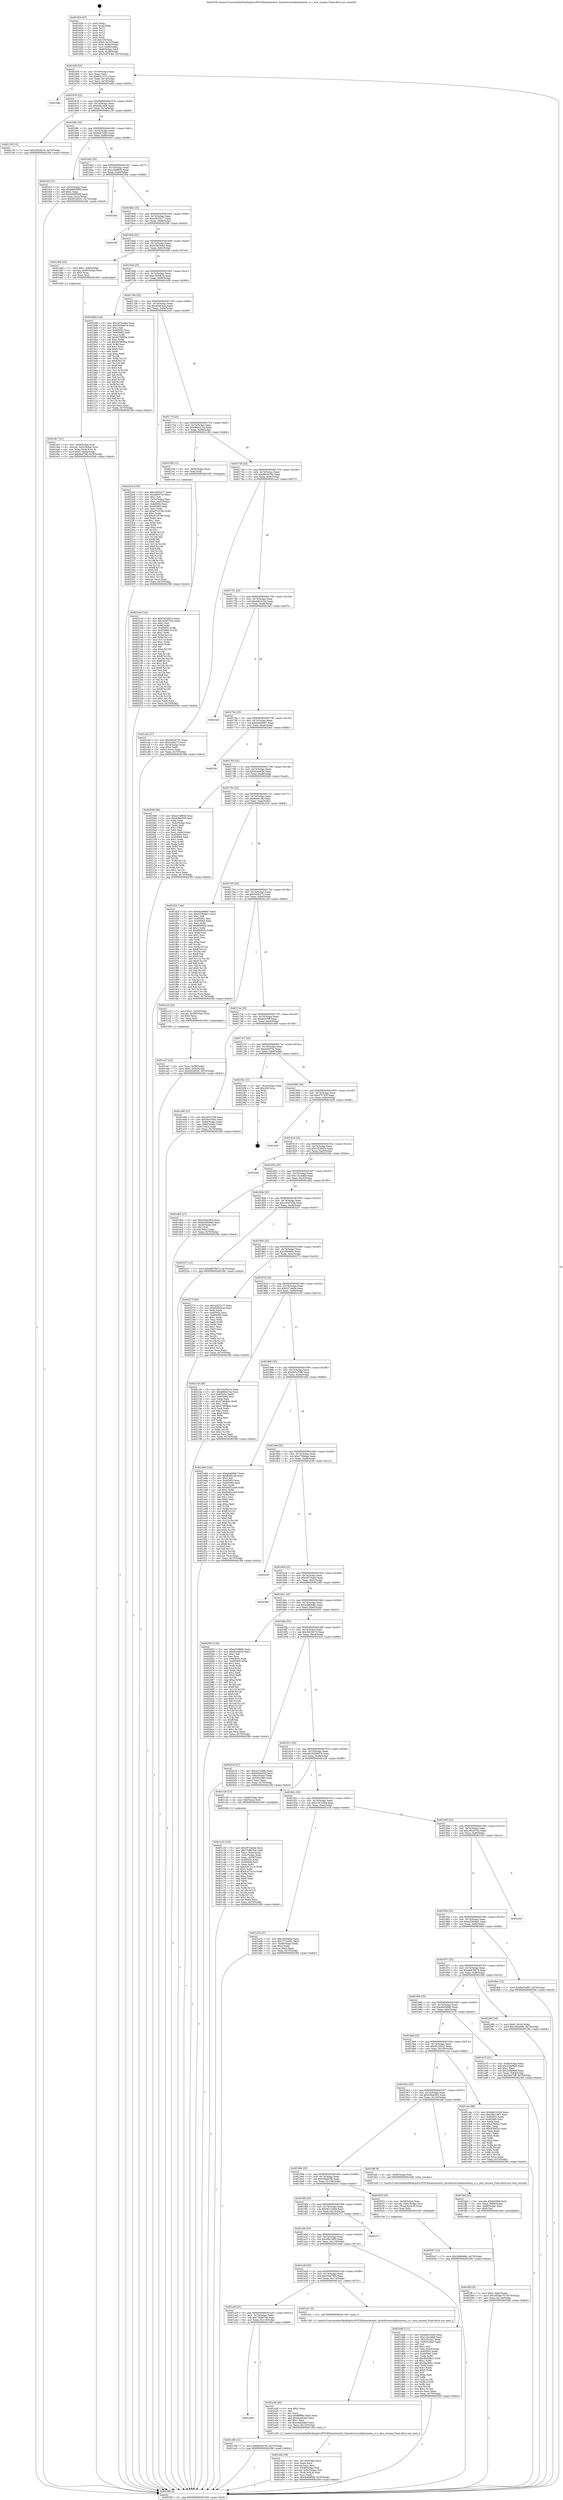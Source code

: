 digraph "0x401630" {
  label = "0x401630 (/mnt/c/Users/mathe/Desktop/tcc/POCII/binaries/extr_linuxdriversisdnhisaxelsa_cs.c_elsa_resume_Final-ollvm.out::main(0))"
  labelloc = "t"
  node[shape=record]

  Entry [label="",width=0.3,height=0.3,shape=circle,fillcolor=black,style=filled]
  "0x40165f" [label="{
     0x40165f [23]\l
     | [instrs]\l
     &nbsp;&nbsp;0x40165f \<+3\>: mov -0x70(%rbp),%eax\l
     &nbsp;&nbsp;0x401662 \<+2\>: mov %eax,%ecx\l
     &nbsp;&nbsp;0x401664 \<+6\>: sub $0x85c14711,%ecx\l
     &nbsp;&nbsp;0x40166a \<+3\>: mov %eax,-0x74(%rbp)\l
     &nbsp;&nbsp;0x40166d \<+3\>: mov %ecx,-0x78(%rbp)\l
     &nbsp;&nbsp;0x401670 \<+6\>: je 0000000000401b8a \<main+0x55a\>\l
  }"]
  "0x401b8a" [label="{
     0x401b8a\l
  }", style=dashed]
  "0x401676" [label="{
     0x401676 [22]\l
     | [instrs]\l
     &nbsp;&nbsp;0x401676 \<+5\>: jmp 000000000040167b \<main+0x4b\>\l
     &nbsp;&nbsp;0x40167b \<+3\>: mov -0x74(%rbp),%eax\l
     &nbsp;&nbsp;0x40167e \<+5\>: sub $0x92fec929,%eax\l
     &nbsp;&nbsp;0x401683 \<+3\>: mov %eax,-0x7c(%rbp)\l
     &nbsp;&nbsp;0x401686 \<+6\>: je 0000000000402139 \<main+0xb09\>\l
  }"]
  Exit [label="",width=0.3,height=0.3,shape=circle,fillcolor=black,style=filled,peripheries=2]
  "0x402139" [label="{
     0x402139 [12]\l
     | [instrs]\l
     &nbsp;&nbsp;0x402139 \<+7\>: movl $0x30026c79,-0x70(%rbp)\l
     &nbsp;&nbsp;0x402140 \<+5\>: jmp 00000000004023fd \<main+0xdcd\>\l
  }"]
  "0x40168c" [label="{
     0x40168c [22]\l
     | [instrs]\l
     &nbsp;&nbsp;0x40168c \<+5\>: jmp 0000000000401691 \<main+0x61\>\l
     &nbsp;&nbsp;0x401691 \<+3\>: mov -0x74(%rbp),%eax\l
     &nbsp;&nbsp;0x401694 \<+5\>: sub $0x9e57a9f1,%eax\l
     &nbsp;&nbsp;0x401699 \<+3\>: mov %eax,-0x80(%rbp)\l
     &nbsp;&nbsp;0x40169c \<+6\>: je 0000000000401fc0 \<main+0x990\>\l
  }"]
  "0x4021a9" [label="{
     0x4021a9 [142]\l
     | [instrs]\l
     &nbsp;&nbsp;0x4021a9 \<+5\>: mov $0x10536a7a,%ecx\l
     &nbsp;&nbsp;0x4021ae \<+5\>: mov $0x163d755b,%edx\l
     &nbsp;&nbsp;0x4021b3 \<+3\>: mov $0x1,%sil\l
     &nbsp;&nbsp;0x4021b6 \<+3\>: xor %r8d,%r8d\l
     &nbsp;&nbsp;0x4021b9 \<+8\>: mov 0x40505c,%r9d\l
     &nbsp;&nbsp;0x4021c1 \<+8\>: mov 0x405060,%r10d\l
     &nbsp;&nbsp;0x4021c9 \<+4\>: sub $0x1,%r8d\l
     &nbsp;&nbsp;0x4021cd \<+3\>: mov %r9d,%r11d\l
     &nbsp;&nbsp;0x4021d0 \<+3\>: add %r8d,%r11d\l
     &nbsp;&nbsp;0x4021d3 \<+4\>: imul %r11d,%r9d\l
     &nbsp;&nbsp;0x4021d7 \<+4\>: and $0x1,%r9d\l
     &nbsp;&nbsp;0x4021db \<+4\>: cmp $0x0,%r9d\l
     &nbsp;&nbsp;0x4021df \<+3\>: sete %bl\l
     &nbsp;&nbsp;0x4021e2 \<+4\>: cmp $0xa,%r10d\l
     &nbsp;&nbsp;0x4021e6 \<+4\>: setl %r14b\l
     &nbsp;&nbsp;0x4021ea \<+3\>: mov %bl,%r15b\l
     &nbsp;&nbsp;0x4021ed \<+4\>: xor $0xff,%r15b\l
     &nbsp;&nbsp;0x4021f1 \<+3\>: mov %r14b,%r12b\l
     &nbsp;&nbsp;0x4021f4 \<+4\>: xor $0xff,%r12b\l
     &nbsp;&nbsp;0x4021f8 \<+4\>: xor $0x1,%sil\l
     &nbsp;&nbsp;0x4021fc \<+3\>: mov %r15b,%r13b\l
     &nbsp;&nbsp;0x4021ff \<+4\>: and $0xff,%r13b\l
     &nbsp;&nbsp;0x402203 \<+3\>: and %sil,%bl\l
     &nbsp;&nbsp;0x402206 \<+3\>: mov %r12b,%al\l
     &nbsp;&nbsp;0x402209 \<+2\>: and $0xff,%al\l
     &nbsp;&nbsp;0x40220b \<+3\>: and %sil,%r14b\l
     &nbsp;&nbsp;0x40220e \<+3\>: or %bl,%r13b\l
     &nbsp;&nbsp;0x402211 \<+3\>: or %r14b,%al\l
     &nbsp;&nbsp;0x402214 \<+3\>: xor %al,%r13b\l
     &nbsp;&nbsp;0x402217 \<+3\>: or %r12b,%r15b\l
     &nbsp;&nbsp;0x40221a \<+4\>: xor $0xff,%r15b\l
     &nbsp;&nbsp;0x40221e \<+4\>: or $0x1,%sil\l
     &nbsp;&nbsp;0x402222 \<+3\>: and %sil,%r15b\l
     &nbsp;&nbsp;0x402225 \<+3\>: or %r15b,%r13b\l
     &nbsp;&nbsp;0x402228 \<+4\>: test $0x1,%r13b\l
     &nbsp;&nbsp;0x40222c \<+3\>: cmovne %edx,%ecx\l
     &nbsp;&nbsp;0x40222f \<+3\>: mov %ecx,-0x70(%rbp)\l
     &nbsp;&nbsp;0x402232 \<+5\>: jmp 00000000004023fd \<main+0xdcd\>\l
  }"]
  "0x401fc0" [label="{
     0x401fc0 [31]\l
     | [instrs]\l
     &nbsp;&nbsp;0x401fc0 \<+3\>: mov -0x5c(%rbp),%eax\l
     &nbsp;&nbsp;0x401fc3 \<+5\>: add $0xe6605906,%eax\l
     &nbsp;&nbsp;0x401fc8 \<+3\>: add $0x1,%eax\l
     &nbsp;&nbsp;0x401fcb \<+5\>: sub $0xe6605906,%eax\l
     &nbsp;&nbsp;0x401fd0 \<+3\>: mov %eax,-0x5c(%rbp)\l
     &nbsp;&nbsp;0x401fd3 \<+7\>: movl $0x501bf322,-0x70(%rbp)\l
     &nbsp;&nbsp;0x401fda \<+5\>: jmp 00000000004023fd \<main+0xdcd\>\l
  }"]
  "0x4016a2" [label="{
     0x4016a2 [25]\l
     | [instrs]\l
     &nbsp;&nbsp;0x4016a2 \<+5\>: jmp 00000000004016a7 \<main+0x77\>\l
     &nbsp;&nbsp;0x4016a7 \<+3\>: mov -0x74(%rbp),%eax\l
     &nbsp;&nbsp;0x4016aa \<+5\>: sub $0xa33df65b,%eax\l
     &nbsp;&nbsp;0x4016af \<+6\>: mov %eax,-0x84(%rbp)\l
     &nbsp;&nbsp;0x4016b5 \<+6\>: je 00000000004023bd \<main+0xd8d\>\l
  }"]
  "0x402047" [label="{
     0x402047 [12]\l
     | [instrs]\l
     &nbsp;&nbsp;0x402047 \<+7\>: movl $0x29db9d8c,-0x70(%rbp)\l
     &nbsp;&nbsp;0x40204e \<+5\>: jmp 00000000004023fd \<main+0xdcd\>\l
  }"]
  "0x4023bd" [label="{
     0x4023bd\l
  }", style=dashed]
  "0x4016bb" [label="{
     0x4016bb [25]\l
     | [instrs]\l
     &nbsp;&nbsp;0x4016bb \<+5\>: jmp 00000000004016c0 \<main+0x90\>\l
     &nbsp;&nbsp;0x4016c0 \<+3\>: mov -0x74(%rbp),%eax\l
     &nbsp;&nbsp;0x4016c3 \<+5\>: sub $0xa3632c77,%eax\l
     &nbsp;&nbsp;0x4016c8 \<+6\>: mov %eax,-0x88(%rbp)\l
     &nbsp;&nbsp;0x4016ce \<+6\>: je 00000000004023f6 \<main+0xdc6\>\l
  }"]
  "0x401fff" [label="{
     0x401fff [25]\l
     | [instrs]\l
     &nbsp;&nbsp;0x401fff \<+7\>: movl $0x0,-0x6c(%rbp)\l
     &nbsp;&nbsp;0x402006 \<+7\>: movl $0x30026c79,-0x70(%rbp)\l
     &nbsp;&nbsp;0x40200d \<+6\>: mov %eax,-0x124(%rbp)\l
     &nbsp;&nbsp;0x402013 \<+5\>: jmp 00000000004023fd \<main+0xdcd\>\l
  }"]
  "0x4023f6" [label="{
     0x4023f6\l
  }", style=dashed]
  "0x4016d4" [label="{
     0x4016d4 [25]\l
     | [instrs]\l
     &nbsp;&nbsp;0x4016d4 \<+5\>: jmp 00000000004016d9 \<main+0xa9\>\l
     &nbsp;&nbsp;0x4016d9 \<+3\>: mov -0x74(%rbp),%eax\l
     &nbsp;&nbsp;0x4016dc \<+5\>: sub $0xb34d3b6d,%eax\l
     &nbsp;&nbsp;0x4016e1 \<+6\>: mov %eax,-0x8c(%rbp)\l
     &nbsp;&nbsp;0x4016e7 \<+6\>: je 0000000000401dd0 \<main+0x7a0\>\l
  }"]
  "0x401fe8" [label="{
     0x401fe8 [23]\l
     | [instrs]\l
     &nbsp;&nbsp;0x401fe8 \<+10\>: movabs $0x4030b6,%rdi\l
     &nbsp;&nbsp;0x401ff2 \<+3\>: mov %eax,-0x68(%rbp)\l
     &nbsp;&nbsp;0x401ff5 \<+3\>: mov -0x68(%rbp),%esi\l
     &nbsp;&nbsp;0x401ff8 \<+2\>: mov $0x0,%al\l
     &nbsp;&nbsp;0x401ffa \<+5\>: call 0000000000401040 \<printf@plt\>\l
     | [calls]\l
     &nbsp;&nbsp;0x401040 \{1\} (unknown)\l
  }"]
  "0x401dd0" [label="{
     0x401dd0 [23]\l
     | [instrs]\l
     &nbsp;&nbsp;0x401dd0 \<+7\>: movl $0x1,-0x60(%rbp)\l
     &nbsp;&nbsp;0x401dd7 \<+4\>: movslq -0x60(%rbp),%rax\l
     &nbsp;&nbsp;0x401ddb \<+4\>: shl $0x3,%rax\l
     &nbsp;&nbsp;0x401ddf \<+3\>: mov %rax,%rdi\l
     &nbsp;&nbsp;0x401de2 \<+5\>: call 0000000000401050 \<malloc@plt\>\l
     | [calls]\l
     &nbsp;&nbsp;0x401050 \{1\} (unknown)\l
  }"]
  "0x4016ed" [label="{
     0x4016ed [25]\l
     | [instrs]\l
     &nbsp;&nbsp;0x4016ed \<+5\>: jmp 00000000004016f2 \<main+0xc2\>\l
     &nbsp;&nbsp;0x4016f2 \<+3\>: mov -0x74(%rbp),%eax\l
     &nbsp;&nbsp;0x4016f5 \<+5\>: sub $0xc3b50b3a,%eax\l
     &nbsp;&nbsp;0x4016fa \<+6\>: mov %eax,-0x90(%rbp)\l
     &nbsp;&nbsp;0x401700 \<+6\>: je 0000000000401b96 \<main+0x566\>\l
  }"]
  "0x401e4e" [label="{
     0x401e4e [39]\l
     | [instrs]\l
     &nbsp;&nbsp;0x401e4e \<+6\>: mov -0x120(%rbp),%ecx\l
     &nbsp;&nbsp;0x401e54 \<+3\>: imul %eax,%ecx\l
     &nbsp;&nbsp;0x401e57 \<+3\>: movslq %ecx,%rsi\l
     &nbsp;&nbsp;0x401e5a \<+4\>: mov -0x58(%rbp),%rdi\l
     &nbsp;&nbsp;0x401e5e \<+4\>: movslq -0x5c(%rbp),%r8\l
     &nbsp;&nbsp;0x401e62 \<+4\>: mov (%rdi,%r8,8),%rdi\l
     &nbsp;&nbsp;0x401e66 \<+3\>: mov %rsi,(%rdi)\l
     &nbsp;&nbsp;0x401e69 \<+7\>: movl $0x4e93f096,-0x70(%rbp)\l
     &nbsp;&nbsp;0x401e70 \<+5\>: jmp 00000000004023fd \<main+0xdcd\>\l
  }"]
  "0x401b96" [label="{
     0x401b96 [144]\l
     | [instrs]\l
     &nbsp;&nbsp;0x401b96 \<+5\>: mov $0x28734a0a,%eax\l
     &nbsp;&nbsp;0x401b9b \<+5\>: mov $0x30299d74,%ecx\l
     &nbsp;&nbsp;0x401ba0 \<+2\>: mov $0x1,%dl\l
     &nbsp;&nbsp;0x401ba2 \<+7\>: mov 0x40505c,%esi\l
     &nbsp;&nbsp;0x401ba9 \<+7\>: mov 0x405060,%edi\l
     &nbsp;&nbsp;0x401bb0 \<+3\>: mov %esi,%r8d\l
     &nbsp;&nbsp;0x401bb3 \<+7\>: add $0xb578895a,%r8d\l
     &nbsp;&nbsp;0x401bba \<+4\>: sub $0x1,%r8d\l
     &nbsp;&nbsp;0x401bbe \<+7\>: sub $0xb578895a,%r8d\l
     &nbsp;&nbsp;0x401bc5 \<+4\>: imul %r8d,%esi\l
     &nbsp;&nbsp;0x401bc9 \<+3\>: and $0x1,%esi\l
     &nbsp;&nbsp;0x401bcc \<+3\>: cmp $0x0,%esi\l
     &nbsp;&nbsp;0x401bcf \<+4\>: sete %r9b\l
     &nbsp;&nbsp;0x401bd3 \<+3\>: cmp $0xa,%edi\l
     &nbsp;&nbsp;0x401bd6 \<+4\>: setl %r10b\l
     &nbsp;&nbsp;0x401bda \<+3\>: mov %r9b,%r11b\l
     &nbsp;&nbsp;0x401bdd \<+4\>: xor $0xff,%r11b\l
     &nbsp;&nbsp;0x401be1 \<+3\>: mov %r10b,%bl\l
     &nbsp;&nbsp;0x401be4 \<+3\>: xor $0xff,%bl\l
     &nbsp;&nbsp;0x401be7 \<+3\>: xor $0x0,%dl\l
     &nbsp;&nbsp;0x401bea \<+3\>: mov %r11b,%r14b\l
     &nbsp;&nbsp;0x401bed \<+4\>: and $0x0,%r14b\l
     &nbsp;&nbsp;0x401bf1 \<+3\>: and %dl,%r9b\l
     &nbsp;&nbsp;0x401bf4 \<+3\>: mov %bl,%r15b\l
     &nbsp;&nbsp;0x401bf7 \<+4\>: and $0x0,%r15b\l
     &nbsp;&nbsp;0x401bfb \<+3\>: and %dl,%r10b\l
     &nbsp;&nbsp;0x401bfe \<+3\>: or %r9b,%r14b\l
     &nbsp;&nbsp;0x401c01 \<+3\>: or %r10b,%r15b\l
     &nbsp;&nbsp;0x401c04 \<+3\>: xor %r15b,%r14b\l
     &nbsp;&nbsp;0x401c07 \<+3\>: or %bl,%r11b\l
     &nbsp;&nbsp;0x401c0a \<+4\>: xor $0xff,%r11b\l
     &nbsp;&nbsp;0x401c0e \<+3\>: or $0x0,%dl\l
     &nbsp;&nbsp;0x401c11 \<+3\>: and %dl,%r11b\l
     &nbsp;&nbsp;0x401c14 \<+3\>: or %r11b,%r14b\l
     &nbsp;&nbsp;0x401c17 \<+4\>: test $0x1,%r14b\l
     &nbsp;&nbsp;0x401c1b \<+3\>: cmovne %ecx,%eax\l
     &nbsp;&nbsp;0x401c1e \<+3\>: mov %eax,-0x70(%rbp)\l
     &nbsp;&nbsp;0x401c21 \<+5\>: jmp 00000000004023fd \<main+0xdcd\>\l
  }"]
  "0x401706" [label="{
     0x401706 [25]\l
     | [instrs]\l
     &nbsp;&nbsp;0x401706 \<+5\>: jmp 000000000040170b \<main+0xdb\>\l
     &nbsp;&nbsp;0x40170b \<+3\>: mov -0x74(%rbp),%eax\l
     &nbsp;&nbsp;0x40170e \<+5\>: sub $0xd0463caa,%eax\l
     &nbsp;&nbsp;0x401713 \<+6\>: mov %eax,-0x94(%rbp)\l
     &nbsp;&nbsp;0x401719 \<+6\>: je 00000000004022c6 \<main+0xc96\>\l
  }"]
  "0x401e26" [label="{
     0x401e26 [40]\l
     | [instrs]\l
     &nbsp;&nbsp;0x401e26 \<+5\>: mov $0x2,%ecx\l
     &nbsp;&nbsp;0x401e2b \<+1\>: cltd\l
     &nbsp;&nbsp;0x401e2c \<+2\>: idiv %ecx\l
     &nbsp;&nbsp;0x401e2e \<+6\>: imul $0xfffffffe,%edx,%ecx\l
     &nbsp;&nbsp;0x401e34 \<+6\>: add $0xe4ab5da5,%ecx\l
     &nbsp;&nbsp;0x401e3a \<+3\>: add $0x1,%ecx\l
     &nbsp;&nbsp;0x401e3d \<+6\>: sub $0xe4ab5da5,%ecx\l
     &nbsp;&nbsp;0x401e43 \<+6\>: mov %ecx,-0x120(%rbp)\l
     &nbsp;&nbsp;0x401e49 \<+5\>: call 0000000000401160 \<next_i\>\l
     | [calls]\l
     &nbsp;&nbsp;0x401160 \{1\} (/mnt/c/Users/mathe/Desktop/tcc/POCII/binaries/extr_linuxdriversisdnhisaxelsa_cs.c_elsa_resume_Final-ollvm.out::next_i)\l
  }"]
  "0x4022c6" [label="{
     0x4022c6 [150]\l
     | [instrs]\l
     &nbsp;&nbsp;0x4022c6 \<+5\>: mov $0xa3632c77,%eax\l
     &nbsp;&nbsp;0x4022cb \<+5\>: mov $0xad5d75e,%ecx\l
     &nbsp;&nbsp;0x4022d0 \<+2\>: mov $0x1,%dl\l
     &nbsp;&nbsp;0x4022d2 \<+3\>: mov -0x3c(%rbp),%esi\l
     &nbsp;&nbsp;0x4022d5 \<+3\>: mov %esi,-0x2c(%rbp)\l
     &nbsp;&nbsp;0x4022d8 \<+7\>: mov 0x40505c,%esi\l
     &nbsp;&nbsp;0x4022df \<+7\>: mov 0x405060,%edi\l
     &nbsp;&nbsp;0x4022e6 \<+3\>: mov %esi,%r8d\l
     &nbsp;&nbsp;0x4022e9 \<+7\>: add $0xef7c079b,%r8d\l
     &nbsp;&nbsp;0x4022f0 \<+4\>: sub $0x1,%r8d\l
     &nbsp;&nbsp;0x4022f4 \<+7\>: sub $0xef7c079b,%r8d\l
     &nbsp;&nbsp;0x4022fb \<+4\>: imul %r8d,%esi\l
     &nbsp;&nbsp;0x4022ff \<+3\>: and $0x1,%esi\l
     &nbsp;&nbsp;0x402302 \<+3\>: cmp $0x0,%esi\l
     &nbsp;&nbsp;0x402305 \<+4\>: sete %r9b\l
     &nbsp;&nbsp;0x402309 \<+3\>: cmp $0xa,%edi\l
     &nbsp;&nbsp;0x40230c \<+4\>: setl %r10b\l
     &nbsp;&nbsp;0x402310 \<+3\>: mov %r9b,%r11b\l
     &nbsp;&nbsp;0x402313 \<+4\>: xor $0xff,%r11b\l
     &nbsp;&nbsp;0x402317 \<+3\>: mov %r10b,%bl\l
     &nbsp;&nbsp;0x40231a \<+3\>: xor $0xff,%bl\l
     &nbsp;&nbsp;0x40231d \<+3\>: xor $0x0,%dl\l
     &nbsp;&nbsp;0x402320 \<+3\>: mov %r11b,%r14b\l
     &nbsp;&nbsp;0x402323 \<+4\>: and $0x0,%r14b\l
     &nbsp;&nbsp;0x402327 \<+3\>: and %dl,%r9b\l
     &nbsp;&nbsp;0x40232a \<+3\>: mov %bl,%r15b\l
     &nbsp;&nbsp;0x40232d \<+4\>: and $0x0,%r15b\l
     &nbsp;&nbsp;0x402331 \<+3\>: and %dl,%r10b\l
     &nbsp;&nbsp;0x402334 \<+3\>: or %r9b,%r14b\l
     &nbsp;&nbsp;0x402337 \<+3\>: or %r10b,%r15b\l
     &nbsp;&nbsp;0x40233a \<+3\>: xor %r15b,%r14b\l
     &nbsp;&nbsp;0x40233d \<+3\>: or %bl,%r11b\l
     &nbsp;&nbsp;0x402340 \<+4\>: xor $0xff,%r11b\l
     &nbsp;&nbsp;0x402344 \<+3\>: or $0x0,%dl\l
     &nbsp;&nbsp;0x402347 \<+3\>: and %dl,%r11b\l
     &nbsp;&nbsp;0x40234a \<+3\>: or %r11b,%r14b\l
     &nbsp;&nbsp;0x40234d \<+4\>: test $0x1,%r14b\l
     &nbsp;&nbsp;0x402351 \<+3\>: cmovne %ecx,%eax\l
     &nbsp;&nbsp;0x402354 \<+3\>: mov %eax,-0x70(%rbp)\l
     &nbsp;&nbsp;0x402357 \<+5\>: jmp 00000000004023fd \<main+0xdcd\>\l
  }"]
  "0x40171f" [label="{
     0x40171f [25]\l
     | [instrs]\l
     &nbsp;&nbsp;0x40171f \<+5\>: jmp 0000000000401724 \<main+0xf4\>\l
     &nbsp;&nbsp;0x401724 \<+3\>: mov -0x74(%rbp),%eax\l
     &nbsp;&nbsp;0x401727 \<+5\>: sub $0xd684215a,%eax\l
     &nbsp;&nbsp;0x40172c \<+6\>: mov %eax,-0x98(%rbp)\l
     &nbsp;&nbsp;0x401732 \<+6\>: je 000000000040219d \<main+0xb6d\>\l
  }"]
  "0x401de7" [label="{
     0x401de7 [31]\l
     | [instrs]\l
     &nbsp;&nbsp;0x401de7 \<+4\>: mov -0x58(%rbp),%rdi\l
     &nbsp;&nbsp;0x401deb \<+4\>: movslq -0x5c(%rbp),%rcx\l
     &nbsp;&nbsp;0x401def \<+4\>: mov %rax,(%rdi,%rcx,8)\l
     &nbsp;&nbsp;0x401df3 \<+7\>: movl $0x0,-0x64(%rbp)\l
     &nbsp;&nbsp;0x401dfa \<+7\>: movl $0x9e475ff,-0x70(%rbp)\l
     &nbsp;&nbsp;0x401e01 \<+5\>: jmp 00000000004023fd \<main+0xdcd\>\l
  }"]
  "0x40219d" [label="{
     0x40219d [12]\l
     | [instrs]\l
     &nbsp;&nbsp;0x40219d \<+4\>: mov -0x58(%rbp),%rax\l
     &nbsp;&nbsp;0x4021a1 \<+3\>: mov %rax,%rdi\l
     &nbsp;&nbsp;0x4021a4 \<+5\>: call 0000000000401030 \<free@plt\>\l
     | [calls]\l
     &nbsp;&nbsp;0x401030 \{1\} (unknown)\l
  }"]
  "0x401738" [label="{
     0x401738 [25]\l
     | [instrs]\l
     &nbsp;&nbsp;0x401738 \<+5\>: jmp 000000000040173d \<main+0x10d\>\l
     &nbsp;&nbsp;0x40173d \<+3\>: mov -0x74(%rbp),%eax\l
     &nbsp;&nbsp;0x401740 \<+5\>: sub $0xd9c9476e,%eax\l
     &nbsp;&nbsp;0x401745 \<+6\>: mov %eax,-0x9c(%rbp)\l
     &nbsp;&nbsp;0x40174b \<+6\>: je 0000000000401ca5 \<main+0x675\>\l
  }"]
  "0x401cd7" [label="{
     0x401cd7 [23]\l
     | [instrs]\l
     &nbsp;&nbsp;0x401cd7 \<+4\>: mov %rax,-0x58(%rbp)\l
     &nbsp;&nbsp;0x401cdb \<+7\>: movl $0x0,-0x5c(%rbp)\l
     &nbsp;&nbsp;0x401ce2 \<+7\>: movl $0x501bf322,-0x70(%rbp)\l
     &nbsp;&nbsp;0x401ce9 \<+5\>: jmp 00000000004023fd \<main+0xdcd\>\l
  }"]
  "0x401ca5" [label="{
     0x401ca5 [27]\l
     | [instrs]\l
     &nbsp;&nbsp;0x401ca5 \<+5\>: mov $0x39526732,%eax\l
     &nbsp;&nbsp;0x401caa \<+5\>: mov $0x343b273,%ecx\l
     &nbsp;&nbsp;0x401caf \<+3\>: mov -0x34(%rbp),%edx\l
     &nbsp;&nbsp;0x401cb2 \<+3\>: cmp $0x0,%edx\l
     &nbsp;&nbsp;0x401cb5 \<+3\>: cmove %ecx,%eax\l
     &nbsp;&nbsp;0x401cb8 \<+3\>: mov %eax,-0x70(%rbp)\l
     &nbsp;&nbsp;0x401cbb \<+5\>: jmp 00000000004023fd \<main+0xdcd\>\l
  }"]
  "0x401751" [label="{
     0x401751 [25]\l
     | [instrs]\l
     &nbsp;&nbsp;0x401751 \<+5\>: jmp 0000000000401756 \<main+0x126\>\l
     &nbsp;&nbsp;0x401756 \<+3\>: mov -0x74(%rbp),%eax\l
     &nbsp;&nbsp;0x401759 \<+5\>: sub $0xda91d1b4,%eax\l
     &nbsp;&nbsp;0x40175e \<+6\>: mov %eax,-0xa0(%rbp)\l
     &nbsp;&nbsp;0x401764 \<+6\>: je 00000000004023a5 \<main+0xd75\>\l
  }"]
  "0x401a58" [label="{
     0x401a58\l
  }", style=dashed]
  "0x4023a5" [label="{
     0x4023a5\l
  }", style=dashed]
  "0x40176a" [label="{
     0x40176a [25]\l
     | [instrs]\l
     &nbsp;&nbsp;0x40176a \<+5\>: jmp 000000000040176f \<main+0x13f\>\l
     &nbsp;&nbsp;0x40176f \<+3\>: mov -0x74(%rbp),%eax\l
     &nbsp;&nbsp;0x401772 \<+5\>: sub $0xebab6667,%eax\l
     &nbsp;&nbsp;0x401777 \<+6\>: mov %eax,-0xa4(%rbp)\l
     &nbsp;&nbsp;0x40177d \<+6\>: je 00000000004023b1 \<main+0xd81\>\l
  }"]
  "0x401c99" [label="{
     0x401c99 [12]\l
     | [instrs]\l
     &nbsp;&nbsp;0x401c99 \<+7\>: movl $0xd9c9476e,-0x70(%rbp)\l
     &nbsp;&nbsp;0x401ca0 \<+5\>: jmp 00000000004023fd \<main+0xdcd\>\l
  }"]
  "0x4023b1" [label="{
     0x4023b1\l
  }", style=dashed]
  "0x401783" [label="{
     0x401783 [25]\l
     | [instrs]\l
     &nbsp;&nbsp;0x401783 \<+5\>: jmp 0000000000401788 \<main+0x158\>\l
     &nbsp;&nbsp;0x401788 \<+3\>: mov -0x74(%rbp),%eax\l
     &nbsp;&nbsp;0x40178b \<+5\>: sub $0xf2cee62e,%eax\l
     &nbsp;&nbsp;0x401790 \<+6\>: mov %eax,-0xa8(%rbp)\l
     &nbsp;&nbsp;0x401796 \<+6\>: je 00000000004020d9 \<main+0xaa9\>\l
  }"]
  "0x401a3f" [label="{
     0x401a3f [25]\l
     | [instrs]\l
     &nbsp;&nbsp;0x401a3f \<+5\>: jmp 0000000000401a44 \<main+0x414\>\l
     &nbsp;&nbsp;0x401a44 \<+3\>: mov -0x74(%rbp),%eax\l
     &nbsp;&nbsp;0x401a47 \<+5\>: sub $0x73080704,%eax\l
     &nbsp;&nbsp;0x401a4c \<+6\>: mov %eax,-0x118(%rbp)\l
     &nbsp;&nbsp;0x401a52 \<+6\>: je 0000000000401c99 \<main+0x669\>\l
  }"]
  "0x4020d9" [label="{
     0x4020d9 [96]\l
     | [instrs]\l
     &nbsp;&nbsp;0x4020d9 \<+5\>: mov $0xa33df65b,%eax\l
     &nbsp;&nbsp;0x4020de \<+5\>: mov $0x92fec929,%ecx\l
     &nbsp;&nbsp;0x4020e3 \<+2\>: xor %edx,%edx\l
     &nbsp;&nbsp;0x4020e5 \<+3\>: mov -0x6c(%rbp),%esi\l
     &nbsp;&nbsp;0x4020e8 \<+2\>: mov %edx,%edi\l
     &nbsp;&nbsp;0x4020ea \<+3\>: sub $0x1,%edi\l
     &nbsp;&nbsp;0x4020ed \<+2\>: sub %edi,%esi\l
     &nbsp;&nbsp;0x4020ef \<+3\>: mov %esi,-0x6c(%rbp)\l
     &nbsp;&nbsp;0x4020f2 \<+7\>: mov 0x40505c,%esi\l
     &nbsp;&nbsp;0x4020f9 \<+7\>: mov 0x405060,%edi\l
     &nbsp;&nbsp;0x402100 \<+3\>: sub $0x1,%edx\l
     &nbsp;&nbsp;0x402103 \<+3\>: mov %esi,%r8d\l
     &nbsp;&nbsp;0x402106 \<+3\>: add %edx,%r8d\l
     &nbsp;&nbsp;0x402109 \<+4\>: imul %r8d,%esi\l
     &nbsp;&nbsp;0x40210d \<+3\>: and $0x1,%esi\l
     &nbsp;&nbsp;0x402110 \<+3\>: cmp $0x0,%esi\l
     &nbsp;&nbsp;0x402113 \<+4\>: sete %r9b\l
     &nbsp;&nbsp;0x402117 \<+3\>: cmp $0xa,%edi\l
     &nbsp;&nbsp;0x40211a \<+4\>: setl %r10b\l
     &nbsp;&nbsp;0x40211e \<+3\>: mov %r9b,%r11b\l
     &nbsp;&nbsp;0x402121 \<+3\>: and %r10b,%r11b\l
     &nbsp;&nbsp;0x402124 \<+3\>: xor %r10b,%r9b\l
     &nbsp;&nbsp;0x402127 \<+3\>: or %r9b,%r11b\l
     &nbsp;&nbsp;0x40212a \<+4\>: test $0x1,%r11b\l
     &nbsp;&nbsp;0x40212e \<+3\>: cmovne %ecx,%eax\l
     &nbsp;&nbsp;0x402131 \<+3\>: mov %eax,-0x70(%rbp)\l
     &nbsp;&nbsp;0x402134 \<+5\>: jmp 00000000004023fd \<main+0xdcd\>\l
  }"]
  "0x40179c" [label="{
     0x40179c [25]\l
     | [instrs]\l
     &nbsp;&nbsp;0x40179c \<+5\>: jmp 00000000004017a1 \<main+0x171\>\l
     &nbsp;&nbsp;0x4017a1 \<+3\>: mov -0x74(%rbp),%eax\l
     &nbsp;&nbsp;0x4017a4 \<+5\>: sub $0xfb491cfd,%eax\l
     &nbsp;&nbsp;0x4017a9 \<+6\>: mov %eax,-0xac(%rbp)\l
     &nbsp;&nbsp;0x4017af \<+6\>: je 0000000000401f24 \<main+0x8f4\>\l
  }"]
  "0x401e21" [label="{
     0x401e21 [5]\l
     | [instrs]\l
     &nbsp;&nbsp;0x401e21 \<+5\>: call 0000000000401160 \<next_i\>\l
     | [calls]\l
     &nbsp;&nbsp;0x401160 \{1\} (/mnt/c/Users/mathe/Desktop/tcc/POCII/binaries/extr_linuxdriversisdnhisaxelsa_cs.c_elsa_resume_Final-ollvm.out::next_i)\l
  }"]
  "0x401f24" [label="{
     0x401f24 [144]\l
     | [instrs]\l
     &nbsp;&nbsp;0x401f24 \<+5\>: mov $0xebab6667,%eax\l
     &nbsp;&nbsp;0x401f29 \<+5\>: mov $0x43394b61,%ecx\l
     &nbsp;&nbsp;0x401f2e \<+2\>: mov $0x1,%dl\l
     &nbsp;&nbsp;0x401f30 \<+7\>: mov 0x40505c,%esi\l
     &nbsp;&nbsp;0x401f37 \<+7\>: mov 0x405060,%edi\l
     &nbsp;&nbsp;0x401f3e \<+3\>: mov %esi,%r8d\l
     &nbsp;&nbsp;0x401f41 \<+7\>: add $0x8f4603e,%r8d\l
     &nbsp;&nbsp;0x401f48 \<+4\>: sub $0x1,%r8d\l
     &nbsp;&nbsp;0x401f4c \<+7\>: sub $0x8f4603e,%r8d\l
     &nbsp;&nbsp;0x401f53 \<+4\>: imul %r8d,%esi\l
     &nbsp;&nbsp;0x401f57 \<+3\>: and $0x1,%esi\l
     &nbsp;&nbsp;0x401f5a \<+3\>: cmp $0x0,%esi\l
     &nbsp;&nbsp;0x401f5d \<+4\>: sete %r9b\l
     &nbsp;&nbsp;0x401f61 \<+3\>: cmp $0xa,%edi\l
     &nbsp;&nbsp;0x401f64 \<+4\>: setl %r10b\l
     &nbsp;&nbsp;0x401f68 \<+3\>: mov %r9b,%r11b\l
     &nbsp;&nbsp;0x401f6b \<+4\>: xor $0xff,%r11b\l
     &nbsp;&nbsp;0x401f6f \<+3\>: mov %r10b,%bl\l
     &nbsp;&nbsp;0x401f72 \<+3\>: xor $0xff,%bl\l
     &nbsp;&nbsp;0x401f75 \<+3\>: xor $0x0,%dl\l
     &nbsp;&nbsp;0x401f78 \<+3\>: mov %r11b,%r14b\l
     &nbsp;&nbsp;0x401f7b \<+4\>: and $0x0,%r14b\l
     &nbsp;&nbsp;0x401f7f \<+3\>: and %dl,%r9b\l
     &nbsp;&nbsp;0x401f82 \<+3\>: mov %bl,%r15b\l
     &nbsp;&nbsp;0x401f85 \<+4\>: and $0x0,%r15b\l
     &nbsp;&nbsp;0x401f89 \<+3\>: and %dl,%r10b\l
     &nbsp;&nbsp;0x401f8c \<+3\>: or %r9b,%r14b\l
     &nbsp;&nbsp;0x401f8f \<+3\>: or %r10b,%r15b\l
     &nbsp;&nbsp;0x401f92 \<+3\>: xor %r15b,%r14b\l
     &nbsp;&nbsp;0x401f95 \<+3\>: or %bl,%r11b\l
     &nbsp;&nbsp;0x401f98 \<+4\>: xor $0xff,%r11b\l
     &nbsp;&nbsp;0x401f9c \<+3\>: or $0x0,%dl\l
     &nbsp;&nbsp;0x401f9f \<+3\>: and %dl,%r11b\l
     &nbsp;&nbsp;0x401fa2 \<+3\>: or %r11b,%r14b\l
     &nbsp;&nbsp;0x401fa5 \<+4\>: test $0x1,%r14b\l
     &nbsp;&nbsp;0x401fa9 \<+3\>: cmovne %ecx,%eax\l
     &nbsp;&nbsp;0x401fac \<+3\>: mov %eax,-0x70(%rbp)\l
     &nbsp;&nbsp;0x401faf \<+5\>: jmp 00000000004023fd \<main+0xdcd\>\l
  }"]
  "0x4017b5" [label="{
     0x4017b5 [25]\l
     | [instrs]\l
     &nbsp;&nbsp;0x4017b5 \<+5\>: jmp 00000000004017ba \<main+0x18a\>\l
     &nbsp;&nbsp;0x4017ba \<+3\>: mov -0x74(%rbp),%eax\l
     &nbsp;&nbsp;0x4017bd \<+5\>: sub $0x343b273,%eax\l
     &nbsp;&nbsp;0x4017c2 \<+6\>: mov %eax,-0xb0(%rbp)\l
     &nbsp;&nbsp;0x4017c8 \<+6\>: je 0000000000401cc0 \<main+0x690\>\l
  }"]
  "0x401a26" [label="{
     0x401a26 [25]\l
     | [instrs]\l
     &nbsp;&nbsp;0x401a26 \<+5\>: jmp 0000000000401a2b \<main+0x3fb\>\l
     &nbsp;&nbsp;0x401a2b \<+3\>: mov -0x74(%rbp),%eax\l
     &nbsp;&nbsp;0x401a2e \<+5\>: sub $0x59cd7f02,%eax\l
     &nbsp;&nbsp;0x401a33 \<+6\>: mov %eax,-0x114(%rbp)\l
     &nbsp;&nbsp;0x401a39 \<+6\>: je 0000000000401e21 \<main+0x7f1\>\l
  }"]
  "0x401cc0" [label="{
     0x401cc0 [23]\l
     | [instrs]\l
     &nbsp;&nbsp;0x401cc0 \<+7\>: movl $0x1,-0x50(%rbp)\l
     &nbsp;&nbsp;0x401cc7 \<+4\>: movslq -0x50(%rbp),%rax\l
     &nbsp;&nbsp;0x401ccb \<+4\>: shl $0x3,%rax\l
     &nbsp;&nbsp;0x401ccf \<+3\>: mov %rax,%rdi\l
     &nbsp;&nbsp;0x401cd2 \<+5\>: call 0000000000401050 \<malloc@plt\>\l
     | [calls]\l
     &nbsp;&nbsp;0x401050 \{1\} (unknown)\l
  }"]
  "0x4017ce" [label="{
     0x4017ce [25]\l
     | [instrs]\l
     &nbsp;&nbsp;0x4017ce \<+5\>: jmp 00000000004017d3 \<main+0x1a3\>\l
     &nbsp;&nbsp;0x4017d3 \<+3\>: mov -0x74(%rbp),%eax\l
     &nbsp;&nbsp;0x4017d6 \<+5\>: sub $0x9e475ff,%eax\l
     &nbsp;&nbsp;0x4017db \<+6\>: mov %eax,-0xb4(%rbp)\l
     &nbsp;&nbsp;0x4017e1 \<+6\>: je 0000000000401e06 \<main+0x7d6\>\l
  }"]
  "0x401d46" [label="{
     0x401d46 [111]\l
     | [instrs]\l
     &nbsp;&nbsp;0x401d46 \<+5\>: mov $0xda91d1b4,%eax\l
     &nbsp;&nbsp;0x401d4b \<+5\>: mov $0x11bc4db8,%ecx\l
     &nbsp;&nbsp;0x401d50 \<+3\>: mov -0x5c(%rbp),%edx\l
     &nbsp;&nbsp;0x401d53 \<+3\>: cmp -0x50(%rbp),%edx\l
     &nbsp;&nbsp;0x401d56 \<+4\>: setl %sil\l
     &nbsp;&nbsp;0x401d5a \<+4\>: and $0x1,%sil\l
     &nbsp;&nbsp;0x401d5e \<+4\>: mov %sil,-0x2d(%rbp)\l
     &nbsp;&nbsp;0x401d62 \<+7\>: mov 0x40505c,%edx\l
     &nbsp;&nbsp;0x401d69 \<+7\>: mov 0x405060,%edi\l
     &nbsp;&nbsp;0x401d70 \<+3\>: mov %edx,%r8d\l
     &nbsp;&nbsp;0x401d73 \<+7\>: sub $0x5bc5f6c1,%r8d\l
     &nbsp;&nbsp;0x401d7a \<+4\>: sub $0x1,%r8d\l
     &nbsp;&nbsp;0x401d7e \<+7\>: add $0x5bc5f6c1,%r8d\l
     &nbsp;&nbsp;0x401d85 \<+4\>: imul %r8d,%edx\l
     &nbsp;&nbsp;0x401d89 \<+3\>: and $0x1,%edx\l
     &nbsp;&nbsp;0x401d8c \<+3\>: cmp $0x0,%edx\l
     &nbsp;&nbsp;0x401d8f \<+4\>: sete %sil\l
     &nbsp;&nbsp;0x401d93 \<+3\>: cmp $0xa,%edi\l
     &nbsp;&nbsp;0x401d96 \<+4\>: setl %r9b\l
     &nbsp;&nbsp;0x401d9a \<+3\>: mov %sil,%r10b\l
     &nbsp;&nbsp;0x401d9d \<+3\>: and %r9b,%r10b\l
     &nbsp;&nbsp;0x401da0 \<+3\>: xor %r9b,%sil\l
     &nbsp;&nbsp;0x401da3 \<+3\>: or %sil,%r10b\l
     &nbsp;&nbsp;0x401da6 \<+4\>: test $0x1,%r10b\l
     &nbsp;&nbsp;0x401daa \<+3\>: cmovne %ecx,%eax\l
     &nbsp;&nbsp;0x401dad \<+3\>: mov %eax,-0x70(%rbp)\l
     &nbsp;&nbsp;0x401db0 \<+5\>: jmp 00000000004023fd \<main+0xdcd\>\l
  }"]
  "0x401e06" [label="{
     0x401e06 [27]\l
     | [instrs]\l
     &nbsp;&nbsp;0x401e06 \<+5\>: mov $0x2651f70b,%eax\l
     &nbsp;&nbsp;0x401e0b \<+5\>: mov $0x59cd7f02,%ecx\l
     &nbsp;&nbsp;0x401e10 \<+3\>: mov -0x64(%rbp),%edx\l
     &nbsp;&nbsp;0x401e13 \<+3\>: cmp -0x60(%rbp),%edx\l
     &nbsp;&nbsp;0x401e16 \<+3\>: cmovl %ecx,%eax\l
     &nbsp;&nbsp;0x401e19 \<+3\>: mov %eax,-0x70(%rbp)\l
     &nbsp;&nbsp;0x401e1c \<+5\>: jmp 00000000004023fd \<main+0xdcd\>\l
  }"]
  "0x4017e7" [label="{
     0x4017e7 [25]\l
     | [instrs]\l
     &nbsp;&nbsp;0x4017e7 \<+5\>: jmp 00000000004017ec \<main+0x1bc\>\l
     &nbsp;&nbsp;0x4017ec \<+3\>: mov -0x74(%rbp),%eax\l
     &nbsp;&nbsp;0x4017ef \<+5\>: sub $0xad5d75e,%eax\l
     &nbsp;&nbsp;0x4017f4 \<+6\>: mov %eax,-0xb8(%rbp)\l
     &nbsp;&nbsp;0x4017fa \<+6\>: je 000000000040235c \<main+0xd2c\>\l
  }"]
  "0x401a0d" [label="{
     0x401a0d [25]\l
     | [instrs]\l
     &nbsp;&nbsp;0x401a0d \<+5\>: jmp 0000000000401a12 \<main+0x3e2\>\l
     &nbsp;&nbsp;0x401a12 \<+3\>: mov -0x74(%rbp),%eax\l
     &nbsp;&nbsp;0x401a15 \<+5\>: sub $0x58b1cf63,%eax\l
     &nbsp;&nbsp;0x401a1a \<+6\>: mov %eax,-0x110(%rbp)\l
     &nbsp;&nbsp;0x401a20 \<+6\>: je 0000000000401d46 \<main+0x716\>\l
  }"]
  "0x40235c" [label="{
     0x40235c [21]\l
     | [instrs]\l
     &nbsp;&nbsp;0x40235c \<+3\>: mov -0x2c(%rbp),%eax\l
     &nbsp;&nbsp;0x40235f \<+7\>: add $0x108,%rsp\l
     &nbsp;&nbsp;0x402366 \<+1\>: pop %rbx\l
     &nbsp;&nbsp;0x402367 \<+2\>: pop %r12\l
     &nbsp;&nbsp;0x402369 \<+2\>: pop %r13\l
     &nbsp;&nbsp;0x40236b \<+2\>: pop %r14\l
     &nbsp;&nbsp;0x40236d \<+2\>: pop %r15\l
     &nbsp;&nbsp;0x40236f \<+1\>: pop %rbp\l
     &nbsp;&nbsp;0x402370 \<+1\>: ret\l
  }"]
  "0x401800" [label="{
     0x401800 [25]\l
     | [instrs]\l
     &nbsp;&nbsp;0x401800 \<+5\>: jmp 0000000000401805 \<main+0x1d5\>\l
     &nbsp;&nbsp;0x401805 \<+3\>: mov -0x74(%rbp),%eax\l
     &nbsp;&nbsp;0x401808 \<+5\>: sub $0xd75725f,%eax\l
     &nbsp;&nbsp;0x40180d \<+6\>: mov %eax,-0xbc(%rbp)\l
     &nbsp;&nbsp;0x401813 \<+6\>: je 0000000000401b26 \<main+0x4f6\>\l
  }"]
  "0x402371" [label="{
     0x402371\l
  }", style=dashed]
  "0x401b26" [label="{
     0x401b26\l
  }", style=dashed]
  "0x401819" [label="{
     0x401819 [25]\l
     | [instrs]\l
     &nbsp;&nbsp;0x401819 \<+5\>: jmp 000000000040181e \<main+0x1ee\>\l
     &nbsp;&nbsp;0x40181e \<+3\>: mov -0x74(%rbp),%eax\l
     &nbsp;&nbsp;0x401821 \<+5\>: sub $0x10536a7a,%eax\l
     &nbsp;&nbsp;0x401826 \<+6\>: mov %eax,-0xc0(%rbp)\l
     &nbsp;&nbsp;0x40182c \<+6\>: je 00000000004023de \<main+0xdae\>\l
  }"]
  "0x4019f4" [label="{
     0x4019f4 [25]\l
     | [instrs]\l
     &nbsp;&nbsp;0x4019f4 \<+5\>: jmp 00000000004019f9 \<main+0x3c9\>\l
     &nbsp;&nbsp;0x4019f9 \<+3\>: mov -0x74(%rbp),%eax\l
     &nbsp;&nbsp;0x4019fc \<+5\>: sub $0x5611e4d4,%eax\l
     &nbsp;&nbsp;0x401a01 \<+6\>: mov %eax,-0x10c(%rbp)\l
     &nbsp;&nbsp;0x401a07 \<+6\>: je 0000000000402371 \<main+0xd41\>\l
  }"]
  "0x4023de" [label="{
     0x4023de\l
  }", style=dashed]
  "0x401832" [label="{
     0x401832 [25]\l
     | [instrs]\l
     &nbsp;&nbsp;0x401832 \<+5\>: jmp 0000000000401837 \<main+0x207\>\l
     &nbsp;&nbsp;0x401837 \<+3\>: mov -0x74(%rbp),%eax\l
     &nbsp;&nbsp;0x40183a \<+5\>: sub $0x11bc4db8,%eax\l
     &nbsp;&nbsp;0x40183f \<+6\>: mov %eax,-0xc4(%rbp)\l
     &nbsp;&nbsp;0x401845 \<+6\>: je 0000000000401db5 \<main+0x785\>\l
  }"]
  "0x402033" [label="{
     0x402033 [20]\l
     | [instrs]\l
     &nbsp;&nbsp;0x402033 \<+4\>: mov -0x58(%rbp),%rax\l
     &nbsp;&nbsp;0x402037 \<+4\>: movslq -0x6c(%rbp),%rcx\l
     &nbsp;&nbsp;0x40203b \<+4\>: mov (%rax,%rcx,8),%rax\l
     &nbsp;&nbsp;0x40203f \<+3\>: mov %rax,%rdi\l
     &nbsp;&nbsp;0x402042 \<+5\>: call 0000000000401030 \<free@plt\>\l
     | [calls]\l
     &nbsp;&nbsp;0x401030 \{1\} (unknown)\l
  }"]
  "0x401db5" [label="{
     0x401db5 [27]\l
     | [instrs]\l
     &nbsp;&nbsp;0x401db5 \<+5\>: mov $0x526ac955,%eax\l
     &nbsp;&nbsp;0x401dba \<+5\>: mov $0xb34d3b6d,%ecx\l
     &nbsp;&nbsp;0x401dbf \<+3\>: mov -0x2d(%rbp),%dl\l
     &nbsp;&nbsp;0x401dc2 \<+3\>: test $0x1,%dl\l
     &nbsp;&nbsp;0x401dc5 \<+3\>: cmovne %ecx,%eax\l
     &nbsp;&nbsp;0x401dc8 \<+3\>: mov %eax,-0x70(%rbp)\l
     &nbsp;&nbsp;0x401dcb \<+5\>: jmp 00000000004023fd \<main+0xdcd\>\l
  }"]
  "0x40184b" [label="{
     0x40184b [25]\l
     | [instrs]\l
     &nbsp;&nbsp;0x40184b \<+5\>: jmp 0000000000401850 \<main+0x220\>\l
     &nbsp;&nbsp;0x401850 \<+3\>: mov -0x74(%rbp),%eax\l
     &nbsp;&nbsp;0x401853 \<+5\>: sub $0x163d755b,%eax\l
     &nbsp;&nbsp;0x401858 \<+6\>: mov %eax,-0xc8(%rbp)\l
     &nbsp;&nbsp;0x40185e \<+6\>: je 0000000000402237 \<main+0xc07\>\l
  }"]
  "0x4019db" [label="{
     0x4019db [25]\l
     | [instrs]\l
     &nbsp;&nbsp;0x4019db \<+5\>: jmp 00000000004019e0 \<main+0x3b0\>\l
     &nbsp;&nbsp;0x4019e0 \<+3\>: mov -0x74(%rbp),%eax\l
     &nbsp;&nbsp;0x4019e3 \<+5\>: sub $0x53bfa55b,%eax\l
     &nbsp;&nbsp;0x4019e8 \<+6\>: mov %eax,-0x108(%rbp)\l
     &nbsp;&nbsp;0x4019ee \<+6\>: je 0000000000402033 \<main+0xa03\>\l
  }"]
  "0x402237" [label="{
     0x402237 [12]\l
     | [instrs]\l
     &nbsp;&nbsp;0x402237 \<+7\>: movl $0x4b878674,-0x70(%rbp)\l
     &nbsp;&nbsp;0x40223e \<+5\>: jmp 00000000004023fd \<main+0xdcd\>\l
  }"]
  "0x401864" [label="{
     0x401864 [25]\l
     | [instrs]\l
     &nbsp;&nbsp;0x401864 \<+5\>: jmp 0000000000401869 \<main+0x239\>\l
     &nbsp;&nbsp;0x401869 \<+3\>: mov -0x74(%rbp),%eax\l
     &nbsp;&nbsp;0x40186c \<+5\>: sub $0x189c6f4c,%eax\l
     &nbsp;&nbsp;0x401871 \<+6\>: mov %eax,-0xcc(%rbp)\l
     &nbsp;&nbsp;0x401877 \<+6\>: je 0000000000402273 \<main+0xc43\>\l
  }"]
  "0x401fdf" [label="{
     0x401fdf [9]\l
     | [instrs]\l
     &nbsp;&nbsp;0x401fdf \<+4\>: mov -0x58(%rbp),%rdi\l
     &nbsp;&nbsp;0x401fe3 \<+5\>: call 0000000000401440 \<elsa_resume\>\l
     | [calls]\l
     &nbsp;&nbsp;0x401440 \{1\} (/mnt/c/Users/mathe/Desktop/tcc/POCII/binaries/extr_linuxdriversisdnhisaxelsa_cs.c_elsa_resume_Final-ollvm.out::elsa_resume)\l
  }"]
  "0x402273" [label="{
     0x402273 [83]\l
     | [instrs]\l
     &nbsp;&nbsp;0x402273 \<+5\>: mov $0xa3632c77,%eax\l
     &nbsp;&nbsp;0x402278 \<+5\>: mov $0xd0463caa,%ecx\l
     &nbsp;&nbsp;0x40227d \<+2\>: xor %edx,%edx\l
     &nbsp;&nbsp;0x40227f \<+7\>: mov 0x40505c,%esi\l
     &nbsp;&nbsp;0x402286 \<+7\>: mov 0x405060,%edi\l
     &nbsp;&nbsp;0x40228d \<+3\>: sub $0x1,%edx\l
     &nbsp;&nbsp;0x402290 \<+3\>: mov %esi,%r8d\l
     &nbsp;&nbsp;0x402293 \<+3\>: add %edx,%r8d\l
     &nbsp;&nbsp;0x402296 \<+4\>: imul %r8d,%esi\l
     &nbsp;&nbsp;0x40229a \<+3\>: and $0x1,%esi\l
     &nbsp;&nbsp;0x40229d \<+3\>: cmp $0x0,%esi\l
     &nbsp;&nbsp;0x4022a0 \<+4\>: sete %r9b\l
     &nbsp;&nbsp;0x4022a4 \<+3\>: cmp $0xa,%edi\l
     &nbsp;&nbsp;0x4022a7 \<+4\>: setl %r10b\l
     &nbsp;&nbsp;0x4022ab \<+3\>: mov %r9b,%r11b\l
     &nbsp;&nbsp;0x4022ae \<+3\>: and %r10b,%r11b\l
     &nbsp;&nbsp;0x4022b1 \<+3\>: xor %r10b,%r9b\l
     &nbsp;&nbsp;0x4022b4 \<+3\>: or %r9b,%r11b\l
     &nbsp;&nbsp;0x4022b7 \<+4\>: test $0x1,%r11b\l
     &nbsp;&nbsp;0x4022bb \<+3\>: cmovne %ecx,%eax\l
     &nbsp;&nbsp;0x4022be \<+3\>: mov %eax,-0x70(%rbp)\l
     &nbsp;&nbsp;0x4022c1 \<+5\>: jmp 00000000004023fd \<main+0xdcd\>\l
  }"]
  "0x40187d" [label="{
     0x40187d [25]\l
     | [instrs]\l
     &nbsp;&nbsp;0x40187d \<+5\>: jmp 0000000000401882 \<main+0x252\>\l
     &nbsp;&nbsp;0x401882 \<+3\>: mov -0x74(%rbp),%eax\l
     &nbsp;&nbsp;0x401885 \<+5\>: sub $0x227ce6fa,%eax\l
     &nbsp;&nbsp;0x40188a \<+6\>: mov %eax,-0xd0(%rbp)\l
     &nbsp;&nbsp;0x401890 \<+6\>: je 0000000000402145 \<main+0xb15\>\l
  }"]
  "0x4019c2" [label="{
     0x4019c2 [25]\l
     | [instrs]\l
     &nbsp;&nbsp;0x4019c2 \<+5\>: jmp 00000000004019c7 \<main+0x397\>\l
     &nbsp;&nbsp;0x4019c7 \<+3\>: mov -0x74(%rbp),%eax\l
     &nbsp;&nbsp;0x4019ca \<+5\>: sub $0x526ac955,%eax\l
     &nbsp;&nbsp;0x4019cf \<+6\>: mov %eax,-0x104(%rbp)\l
     &nbsp;&nbsp;0x4019d5 \<+6\>: je 0000000000401fdf \<main+0x9af\>\l
  }"]
  "0x402145" [label="{
     0x402145 [88]\l
     | [instrs]\l
     &nbsp;&nbsp;0x402145 \<+5\>: mov $0x10536a7a,%eax\l
     &nbsp;&nbsp;0x40214a \<+5\>: mov $0xd684215a,%ecx\l
     &nbsp;&nbsp;0x40214f \<+7\>: mov 0x40505c,%edx\l
     &nbsp;&nbsp;0x402156 \<+7\>: mov 0x405060,%esi\l
     &nbsp;&nbsp;0x40215d \<+2\>: mov %edx,%edi\l
     &nbsp;&nbsp;0x40215f \<+6\>: add $0x5746dbbc,%edi\l
     &nbsp;&nbsp;0x402165 \<+3\>: sub $0x1,%edi\l
     &nbsp;&nbsp;0x402168 \<+6\>: sub $0x5746dbbc,%edi\l
     &nbsp;&nbsp;0x40216e \<+3\>: imul %edi,%edx\l
     &nbsp;&nbsp;0x402171 \<+3\>: and $0x1,%edx\l
     &nbsp;&nbsp;0x402174 \<+3\>: cmp $0x0,%edx\l
     &nbsp;&nbsp;0x402177 \<+4\>: sete %r8b\l
     &nbsp;&nbsp;0x40217b \<+3\>: cmp $0xa,%esi\l
     &nbsp;&nbsp;0x40217e \<+4\>: setl %r9b\l
     &nbsp;&nbsp;0x402182 \<+3\>: mov %r8b,%r10b\l
     &nbsp;&nbsp;0x402185 \<+3\>: and %r9b,%r10b\l
     &nbsp;&nbsp;0x402188 \<+3\>: xor %r9b,%r8b\l
     &nbsp;&nbsp;0x40218b \<+3\>: or %r8b,%r10b\l
     &nbsp;&nbsp;0x40218e \<+4\>: test $0x1,%r10b\l
     &nbsp;&nbsp;0x402192 \<+3\>: cmovne %ecx,%eax\l
     &nbsp;&nbsp;0x402195 \<+3\>: mov %eax,-0x70(%rbp)\l
     &nbsp;&nbsp;0x402198 \<+5\>: jmp 00000000004023fd \<main+0xdcd\>\l
  }"]
  "0x401896" [label="{
     0x401896 [25]\l
     | [instrs]\l
     &nbsp;&nbsp;0x401896 \<+5\>: jmp 000000000040189b \<main+0x26b\>\l
     &nbsp;&nbsp;0x40189b \<+3\>: mov -0x74(%rbp),%eax\l
     &nbsp;&nbsp;0x40189e \<+5\>: sub $0x2651f70b,%eax\l
     &nbsp;&nbsp;0x4018a3 \<+6\>: mov %eax,-0xd4(%rbp)\l
     &nbsp;&nbsp;0x4018a9 \<+6\>: je 0000000000401e94 \<main+0x864\>\l
  }"]
  "0x401cee" [label="{
     0x401cee [88]\l
     | [instrs]\l
     &nbsp;&nbsp;0x401cee \<+5\>: mov $0xda91d1b4,%eax\l
     &nbsp;&nbsp;0x401cf3 \<+5\>: mov $0x58b1cf63,%ecx\l
     &nbsp;&nbsp;0x401cf8 \<+7\>: mov 0x40505c,%edx\l
     &nbsp;&nbsp;0x401cff \<+7\>: mov 0x405060,%esi\l
     &nbsp;&nbsp;0x401d06 \<+2\>: mov %edx,%edi\l
     &nbsp;&nbsp;0x401d08 \<+6\>: add $0x47fbf32c,%edi\l
     &nbsp;&nbsp;0x401d0e \<+3\>: sub $0x1,%edi\l
     &nbsp;&nbsp;0x401d11 \<+6\>: sub $0x47fbf32c,%edi\l
     &nbsp;&nbsp;0x401d17 \<+3\>: imul %edi,%edx\l
     &nbsp;&nbsp;0x401d1a \<+3\>: and $0x1,%edx\l
     &nbsp;&nbsp;0x401d1d \<+3\>: cmp $0x0,%edx\l
     &nbsp;&nbsp;0x401d20 \<+4\>: sete %r8b\l
     &nbsp;&nbsp;0x401d24 \<+3\>: cmp $0xa,%esi\l
     &nbsp;&nbsp;0x401d27 \<+4\>: setl %r9b\l
     &nbsp;&nbsp;0x401d2b \<+3\>: mov %r8b,%r10b\l
     &nbsp;&nbsp;0x401d2e \<+3\>: and %r9b,%r10b\l
     &nbsp;&nbsp;0x401d31 \<+3\>: xor %r9b,%r8b\l
     &nbsp;&nbsp;0x401d34 \<+3\>: or %r8b,%r10b\l
     &nbsp;&nbsp;0x401d37 \<+4\>: test $0x1,%r10b\l
     &nbsp;&nbsp;0x401d3b \<+3\>: cmovne %ecx,%eax\l
     &nbsp;&nbsp;0x401d3e \<+3\>: mov %eax,-0x70(%rbp)\l
     &nbsp;&nbsp;0x401d41 \<+5\>: jmp 00000000004023fd \<main+0xdcd\>\l
  }"]
  "0x401e94" [label="{
     0x401e94 [144]\l
     | [instrs]\l
     &nbsp;&nbsp;0x401e94 \<+5\>: mov $0xebab6667,%eax\l
     &nbsp;&nbsp;0x401e99 \<+5\>: mov $0xfb491cfd,%ecx\l
     &nbsp;&nbsp;0x401e9e \<+2\>: mov $0x1,%dl\l
     &nbsp;&nbsp;0x401ea0 \<+7\>: mov 0x40505c,%esi\l
     &nbsp;&nbsp;0x401ea7 \<+7\>: mov 0x405060,%edi\l
     &nbsp;&nbsp;0x401eae \<+3\>: mov %esi,%r8d\l
     &nbsp;&nbsp;0x401eb1 \<+7\>: add $0x94d2a169,%r8d\l
     &nbsp;&nbsp;0x401eb8 \<+4\>: sub $0x1,%r8d\l
     &nbsp;&nbsp;0x401ebc \<+7\>: sub $0x94d2a169,%r8d\l
     &nbsp;&nbsp;0x401ec3 \<+4\>: imul %r8d,%esi\l
     &nbsp;&nbsp;0x401ec7 \<+3\>: and $0x1,%esi\l
     &nbsp;&nbsp;0x401eca \<+3\>: cmp $0x0,%esi\l
     &nbsp;&nbsp;0x401ecd \<+4\>: sete %r9b\l
     &nbsp;&nbsp;0x401ed1 \<+3\>: cmp $0xa,%edi\l
     &nbsp;&nbsp;0x401ed4 \<+4\>: setl %r10b\l
     &nbsp;&nbsp;0x401ed8 \<+3\>: mov %r9b,%r11b\l
     &nbsp;&nbsp;0x401edb \<+4\>: xor $0xff,%r11b\l
     &nbsp;&nbsp;0x401edf \<+3\>: mov %r10b,%bl\l
     &nbsp;&nbsp;0x401ee2 \<+3\>: xor $0xff,%bl\l
     &nbsp;&nbsp;0x401ee5 \<+3\>: xor $0x0,%dl\l
     &nbsp;&nbsp;0x401ee8 \<+3\>: mov %r11b,%r14b\l
     &nbsp;&nbsp;0x401eeb \<+4\>: and $0x0,%r14b\l
     &nbsp;&nbsp;0x401eef \<+3\>: and %dl,%r9b\l
     &nbsp;&nbsp;0x401ef2 \<+3\>: mov %bl,%r15b\l
     &nbsp;&nbsp;0x401ef5 \<+4\>: and $0x0,%r15b\l
     &nbsp;&nbsp;0x401ef9 \<+3\>: and %dl,%r10b\l
     &nbsp;&nbsp;0x401efc \<+3\>: or %r9b,%r14b\l
     &nbsp;&nbsp;0x401eff \<+3\>: or %r10b,%r15b\l
     &nbsp;&nbsp;0x401f02 \<+3\>: xor %r15b,%r14b\l
     &nbsp;&nbsp;0x401f05 \<+3\>: or %bl,%r11b\l
     &nbsp;&nbsp;0x401f08 \<+4\>: xor $0xff,%r11b\l
     &nbsp;&nbsp;0x401f0c \<+3\>: or $0x0,%dl\l
     &nbsp;&nbsp;0x401f0f \<+3\>: and %dl,%r11b\l
     &nbsp;&nbsp;0x401f12 \<+3\>: or %r11b,%r14b\l
     &nbsp;&nbsp;0x401f15 \<+4\>: test $0x1,%r14b\l
     &nbsp;&nbsp;0x401f19 \<+3\>: cmovne %ecx,%eax\l
     &nbsp;&nbsp;0x401f1c \<+3\>: mov %eax,-0x70(%rbp)\l
     &nbsp;&nbsp;0x401f1f \<+5\>: jmp 00000000004023fd \<main+0xdcd\>\l
  }"]
  "0x4018af" [label="{
     0x4018af [25]\l
     | [instrs]\l
     &nbsp;&nbsp;0x4018af \<+5\>: jmp 00000000004018b4 \<main+0x284\>\l
     &nbsp;&nbsp;0x4018b4 \<+3\>: mov -0x74(%rbp),%eax\l
     &nbsp;&nbsp;0x4018b7 \<+5\>: sub $0x275fabae,%eax\l
     &nbsp;&nbsp;0x4018bc \<+6\>: mov %eax,-0xd8(%rbp)\l
     &nbsp;&nbsp;0x4018c2 \<+6\>: je 000000000040224f \<main+0xc1f\>\l
  }"]
  "0x4019a9" [label="{
     0x4019a9 [25]\l
     | [instrs]\l
     &nbsp;&nbsp;0x4019a9 \<+5\>: jmp 00000000004019ae \<main+0x37e\>\l
     &nbsp;&nbsp;0x4019ae \<+3\>: mov -0x74(%rbp),%eax\l
     &nbsp;&nbsp;0x4019b1 \<+5\>: sub $0x501bf322,%eax\l
     &nbsp;&nbsp;0x4019b6 \<+6\>: mov %eax,-0x100(%rbp)\l
     &nbsp;&nbsp;0x4019bc \<+6\>: je 0000000000401cee \<main+0x6be\>\l
  }"]
  "0x40224f" [label="{
     0x40224f\l
  }", style=dashed]
  "0x4018c8" [label="{
     0x4018c8 [25]\l
     | [instrs]\l
     &nbsp;&nbsp;0x4018c8 \<+5\>: jmp 00000000004018cd \<main+0x29d\>\l
     &nbsp;&nbsp;0x4018cd \<+3\>: mov -0x74(%rbp),%eax\l
     &nbsp;&nbsp;0x4018d0 \<+5\>: sub $0x28734a0a,%eax\l
     &nbsp;&nbsp;0x4018d5 \<+6\>: mov %eax,-0xdc(%rbp)\l
     &nbsp;&nbsp;0x4018db \<+6\>: je 0000000000402389 \<main+0xd59\>\l
  }"]
  "0x401e75" [label="{
     0x401e75 [31]\l
     | [instrs]\l
     &nbsp;&nbsp;0x401e75 \<+3\>: mov -0x64(%rbp),%eax\l
     &nbsp;&nbsp;0x401e78 \<+5\>: add $0x2c0bf4b6,%eax\l
     &nbsp;&nbsp;0x401e7d \<+3\>: add $0x1,%eax\l
     &nbsp;&nbsp;0x401e80 \<+5\>: sub $0x2c0bf4b6,%eax\l
     &nbsp;&nbsp;0x401e85 \<+3\>: mov %eax,-0x64(%rbp)\l
     &nbsp;&nbsp;0x401e88 \<+7\>: movl $0x9e475ff,-0x70(%rbp)\l
     &nbsp;&nbsp;0x401e8f \<+5\>: jmp 00000000004023fd \<main+0xdcd\>\l
  }"]
  "0x402389" [label="{
     0x402389\l
  }", style=dashed]
  "0x4018e1" [label="{
     0x4018e1 [25]\l
     | [instrs]\l
     &nbsp;&nbsp;0x4018e1 \<+5\>: jmp 00000000004018e6 \<main+0x2b6\>\l
     &nbsp;&nbsp;0x4018e6 \<+3\>: mov -0x74(%rbp),%eax\l
     &nbsp;&nbsp;0x4018e9 \<+5\>: sub $0x29db9d8c,%eax\l
     &nbsp;&nbsp;0x4018ee \<+6\>: mov %eax,-0xe0(%rbp)\l
     &nbsp;&nbsp;0x4018f4 \<+6\>: je 0000000000402053 \<main+0xa23\>\l
  }"]
  "0x401990" [label="{
     0x401990 [25]\l
     | [instrs]\l
     &nbsp;&nbsp;0x401990 \<+5\>: jmp 0000000000401995 \<main+0x365\>\l
     &nbsp;&nbsp;0x401995 \<+3\>: mov -0x74(%rbp),%eax\l
     &nbsp;&nbsp;0x401998 \<+5\>: sub $0x4e93f096,%eax\l
     &nbsp;&nbsp;0x40199d \<+6\>: mov %eax,-0xfc(%rbp)\l
     &nbsp;&nbsp;0x4019a3 \<+6\>: je 0000000000401e75 \<main+0x845\>\l
  }"]
  "0x402053" [label="{
     0x402053 [134]\l
     | [instrs]\l
     &nbsp;&nbsp;0x402053 \<+5\>: mov $0xa33df65b,%eax\l
     &nbsp;&nbsp;0x402058 \<+5\>: mov $0xf2cee62e,%ecx\l
     &nbsp;&nbsp;0x40205d \<+2\>: mov $0x1,%dl\l
     &nbsp;&nbsp;0x40205f \<+2\>: xor %esi,%esi\l
     &nbsp;&nbsp;0x402061 \<+7\>: mov 0x40505c,%edi\l
     &nbsp;&nbsp;0x402068 \<+8\>: mov 0x405060,%r8d\l
     &nbsp;&nbsp;0x402070 \<+3\>: sub $0x1,%esi\l
     &nbsp;&nbsp;0x402073 \<+3\>: mov %edi,%r9d\l
     &nbsp;&nbsp;0x402076 \<+3\>: add %esi,%r9d\l
     &nbsp;&nbsp;0x402079 \<+4\>: imul %r9d,%edi\l
     &nbsp;&nbsp;0x40207d \<+3\>: and $0x1,%edi\l
     &nbsp;&nbsp;0x402080 \<+3\>: cmp $0x0,%edi\l
     &nbsp;&nbsp;0x402083 \<+4\>: sete %r10b\l
     &nbsp;&nbsp;0x402087 \<+4\>: cmp $0xa,%r8d\l
     &nbsp;&nbsp;0x40208b \<+4\>: setl %r11b\l
     &nbsp;&nbsp;0x40208f \<+3\>: mov %r10b,%bl\l
     &nbsp;&nbsp;0x402092 \<+3\>: xor $0xff,%bl\l
     &nbsp;&nbsp;0x402095 \<+3\>: mov %r11b,%r14b\l
     &nbsp;&nbsp;0x402098 \<+4\>: xor $0xff,%r14b\l
     &nbsp;&nbsp;0x40209c \<+3\>: xor $0x0,%dl\l
     &nbsp;&nbsp;0x40209f \<+3\>: mov %bl,%r15b\l
     &nbsp;&nbsp;0x4020a2 \<+4\>: and $0x0,%r15b\l
     &nbsp;&nbsp;0x4020a6 \<+3\>: and %dl,%r10b\l
     &nbsp;&nbsp;0x4020a9 \<+3\>: mov %r14b,%r12b\l
     &nbsp;&nbsp;0x4020ac \<+4\>: and $0x0,%r12b\l
     &nbsp;&nbsp;0x4020b0 \<+3\>: and %dl,%r11b\l
     &nbsp;&nbsp;0x4020b3 \<+3\>: or %r10b,%r15b\l
     &nbsp;&nbsp;0x4020b6 \<+3\>: or %r11b,%r12b\l
     &nbsp;&nbsp;0x4020b9 \<+3\>: xor %r12b,%r15b\l
     &nbsp;&nbsp;0x4020bc \<+3\>: or %r14b,%bl\l
     &nbsp;&nbsp;0x4020bf \<+3\>: xor $0xff,%bl\l
     &nbsp;&nbsp;0x4020c2 \<+3\>: or $0x0,%dl\l
     &nbsp;&nbsp;0x4020c5 \<+2\>: and %dl,%bl\l
     &nbsp;&nbsp;0x4020c7 \<+3\>: or %bl,%r15b\l
     &nbsp;&nbsp;0x4020ca \<+4\>: test $0x1,%r15b\l
     &nbsp;&nbsp;0x4020ce \<+3\>: cmovne %ecx,%eax\l
     &nbsp;&nbsp;0x4020d1 \<+3\>: mov %eax,-0x70(%rbp)\l
     &nbsp;&nbsp;0x4020d4 \<+5\>: jmp 00000000004023fd \<main+0xdcd\>\l
  }"]
  "0x4018fa" [label="{
     0x4018fa [25]\l
     | [instrs]\l
     &nbsp;&nbsp;0x4018fa \<+5\>: jmp 00000000004018ff \<main+0x2cf\>\l
     &nbsp;&nbsp;0x4018ff \<+3\>: mov -0x74(%rbp),%eax\l
     &nbsp;&nbsp;0x401902 \<+5\>: sub $0x30026c79,%eax\l
     &nbsp;&nbsp;0x401907 \<+6\>: mov %eax,-0xe4(%rbp)\l
     &nbsp;&nbsp;0x40190d \<+6\>: je 0000000000402018 \<main+0x9e8\>\l
  }"]
  "0x402260" [label="{
     0x402260 [19]\l
     | [instrs]\l
     &nbsp;&nbsp;0x402260 \<+7\>: movl $0x0,-0x3c(%rbp)\l
     &nbsp;&nbsp;0x402267 \<+7\>: movl $0x189c6f4c,-0x70(%rbp)\l
     &nbsp;&nbsp;0x40226e \<+5\>: jmp 00000000004023fd \<main+0xdcd\>\l
  }"]
  "0x402018" [label="{
     0x402018 [27]\l
     | [instrs]\l
     &nbsp;&nbsp;0x402018 \<+5\>: mov $0x227ce6fa,%eax\l
     &nbsp;&nbsp;0x40201d \<+5\>: mov $0x53bfa55b,%ecx\l
     &nbsp;&nbsp;0x402022 \<+3\>: mov -0x6c(%rbp),%edx\l
     &nbsp;&nbsp;0x402025 \<+3\>: cmp -0x50(%rbp),%edx\l
     &nbsp;&nbsp;0x402028 \<+3\>: cmovl %ecx,%eax\l
     &nbsp;&nbsp;0x40202b \<+3\>: mov %eax,-0x70(%rbp)\l
     &nbsp;&nbsp;0x40202e \<+5\>: jmp 00000000004023fd \<main+0xdcd\>\l
  }"]
  "0x401913" [label="{
     0x401913 [25]\l
     | [instrs]\l
     &nbsp;&nbsp;0x401913 \<+5\>: jmp 0000000000401918 \<main+0x2e8\>\l
     &nbsp;&nbsp;0x401918 \<+3\>: mov -0x74(%rbp),%eax\l
     &nbsp;&nbsp;0x40191b \<+5\>: sub $0x30299d74,%eax\l
     &nbsp;&nbsp;0x401920 \<+6\>: mov %eax,-0xe8(%rbp)\l
     &nbsp;&nbsp;0x401926 \<+6\>: je 0000000000401c26 \<main+0x5f6\>\l
  }"]
  "0x401977" [label="{
     0x401977 [25]\l
     | [instrs]\l
     &nbsp;&nbsp;0x401977 \<+5\>: jmp 000000000040197c \<main+0x34c\>\l
     &nbsp;&nbsp;0x40197c \<+3\>: mov -0x74(%rbp),%eax\l
     &nbsp;&nbsp;0x40197f \<+5\>: sub $0x4b878674,%eax\l
     &nbsp;&nbsp;0x401984 \<+6\>: mov %eax,-0xf8(%rbp)\l
     &nbsp;&nbsp;0x40198a \<+6\>: je 0000000000402260 \<main+0xc30\>\l
  }"]
  "0x401c26" [label="{
     0x401c26 [13]\l
     | [instrs]\l
     &nbsp;&nbsp;0x401c26 \<+4\>: mov -0x48(%rbp),%rax\l
     &nbsp;&nbsp;0x401c2a \<+4\>: mov 0x8(%rax),%rdi\l
     &nbsp;&nbsp;0x401c2e \<+5\>: call 0000000000401060 \<atoi@plt\>\l
     | [calls]\l
     &nbsp;&nbsp;0x401060 \{1\} (unknown)\l
  }"]
  "0x40192c" [label="{
     0x40192c [25]\l
     | [instrs]\l
     &nbsp;&nbsp;0x40192c \<+5\>: jmp 0000000000401931 \<main+0x301\>\l
     &nbsp;&nbsp;0x401931 \<+3\>: mov -0x74(%rbp),%eax\l
     &nbsp;&nbsp;0x401934 \<+5\>: sub $0x318743b4,%eax\l
     &nbsp;&nbsp;0x401939 \<+6\>: mov %eax,-0xec(%rbp)\l
     &nbsp;&nbsp;0x40193f \<+6\>: je 0000000000401a7b \<main+0x44b\>\l
  }"]
  "0x401fb4" [label="{
     0x401fb4 [12]\l
     | [instrs]\l
     &nbsp;&nbsp;0x401fb4 \<+7\>: movl $0x9e57a9f1,-0x70(%rbp)\l
     &nbsp;&nbsp;0x401fbb \<+5\>: jmp 00000000004023fd \<main+0xdcd\>\l
  }"]
  "0x401a7b" [label="{
     0x401a7b [27]\l
     | [instrs]\l
     &nbsp;&nbsp;0x401a7b \<+5\>: mov $0xc3b50b3a,%eax\l
     &nbsp;&nbsp;0x401a80 \<+5\>: mov $0x7373c681,%ecx\l
     &nbsp;&nbsp;0x401a85 \<+3\>: mov -0x38(%rbp),%edx\l
     &nbsp;&nbsp;0x401a88 \<+3\>: cmp $0x2,%edx\l
     &nbsp;&nbsp;0x401a8b \<+3\>: cmovne %ecx,%eax\l
     &nbsp;&nbsp;0x401a8e \<+3\>: mov %eax,-0x70(%rbp)\l
     &nbsp;&nbsp;0x401a91 \<+5\>: jmp 00000000004023fd \<main+0xdcd\>\l
  }"]
  "0x401945" [label="{
     0x401945 [25]\l
     | [instrs]\l
     &nbsp;&nbsp;0x401945 \<+5\>: jmp 000000000040194a \<main+0x31a\>\l
     &nbsp;&nbsp;0x40194a \<+3\>: mov -0x74(%rbp),%eax\l
     &nbsp;&nbsp;0x40194d \<+5\>: sub $0x39526732,%eax\l
     &nbsp;&nbsp;0x401952 \<+6\>: mov %eax,-0xf0(%rbp)\l
     &nbsp;&nbsp;0x401958 \<+6\>: je 0000000000402243 \<main+0xc13\>\l
  }"]
  "0x4023fd" [label="{
     0x4023fd [5]\l
     | [instrs]\l
     &nbsp;&nbsp;0x4023fd \<+5\>: jmp 000000000040165f \<main+0x2f\>\l
  }"]
  "0x401630" [label="{
     0x401630 [47]\l
     | [instrs]\l
     &nbsp;&nbsp;0x401630 \<+1\>: push %rbp\l
     &nbsp;&nbsp;0x401631 \<+3\>: mov %rsp,%rbp\l
     &nbsp;&nbsp;0x401634 \<+2\>: push %r15\l
     &nbsp;&nbsp;0x401636 \<+2\>: push %r14\l
     &nbsp;&nbsp;0x401638 \<+2\>: push %r13\l
     &nbsp;&nbsp;0x40163a \<+2\>: push %r12\l
     &nbsp;&nbsp;0x40163c \<+1\>: push %rbx\l
     &nbsp;&nbsp;0x40163d \<+7\>: sub $0x108,%rsp\l
     &nbsp;&nbsp;0x401644 \<+7\>: movl $0x0,-0x3c(%rbp)\l
     &nbsp;&nbsp;0x40164b \<+3\>: mov %edi,-0x40(%rbp)\l
     &nbsp;&nbsp;0x40164e \<+4\>: mov %rsi,-0x48(%rbp)\l
     &nbsp;&nbsp;0x401652 \<+3\>: mov -0x40(%rbp),%edi\l
     &nbsp;&nbsp;0x401655 \<+3\>: mov %edi,-0x38(%rbp)\l
     &nbsp;&nbsp;0x401658 \<+7\>: movl $0x318743b4,-0x70(%rbp)\l
  }"]
  "0x401c33" [label="{
     0x401c33 [102]\l
     | [instrs]\l
     &nbsp;&nbsp;0x401c33 \<+5\>: mov $0x28734a0a,%ecx\l
     &nbsp;&nbsp;0x401c38 \<+5\>: mov $0x73080704,%edx\l
     &nbsp;&nbsp;0x401c3d \<+3\>: mov %eax,-0x4c(%rbp)\l
     &nbsp;&nbsp;0x401c40 \<+3\>: mov -0x4c(%rbp),%eax\l
     &nbsp;&nbsp;0x401c43 \<+3\>: mov %eax,-0x34(%rbp)\l
     &nbsp;&nbsp;0x401c46 \<+7\>: mov 0x40505c,%eax\l
     &nbsp;&nbsp;0x401c4d \<+7\>: mov 0x405060,%esi\l
     &nbsp;&nbsp;0x401c54 \<+3\>: mov %eax,%r8d\l
     &nbsp;&nbsp;0x401c57 \<+7\>: sub $0xd1672c14,%r8d\l
     &nbsp;&nbsp;0x401c5e \<+4\>: sub $0x1,%r8d\l
     &nbsp;&nbsp;0x401c62 \<+7\>: add $0xd1672c14,%r8d\l
     &nbsp;&nbsp;0x401c69 \<+4\>: imul %r8d,%eax\l
     &nbsp;&nbsp;0x401c6d \<+3\>: and $0x1,%eax\l
     &nbsp;&nbsp;0x401c70 \<+3\>: cmp $0x0,%eax\l
     &nbsp;&nbsp;0x401c73 \<+4\>: sete %r9b\l
     &nbsp;&nbsp;0x401c77 \<+3\>: cmp $0xa,%esi\l
     &nbsp;&nbsp;0x401c7a \<+4\>: setl %r10b\l
     &nbsp;&nbsp;0x401c7e \<+3\>: mov %r9b,%r11b\l
     &nbsp;&nbsp;0x401c81 \<+3\>: and %r10b,%r11b\l
     &nbsp;&nbsp;0x401c84 \<+3\>: xor %r10b,%r9b\l
     &nbsp;&nbsp;0x401c87 \<+3\>: or %r9b,%r11b\l
     &nbsp;&nbsp;0x401c8a \<+4\>: test $0x1,%r11b\l
     &nbsp;&nbsp;0x401c8e \<+3\>: cmovne %edx,%ecx\l
     &nbsp;&nbsp;0x401c91 \<+3\>: mov %ecx,-0x70(%rbp)\l
     &nbsp;&nbsp;0x401c94 \<+5\>: jmp 00000000004023fd \<main+0xdcd\>\l
  }"]
  "0x40195e" [label="{
     0x40195e [25]\l
     | [instrs]\l
     &nbsp;&nbsp;0x40195e \<+5\>: jmp 0000000000401963 \<main+0x333\>\l
     &nbsp;&nbsp;0x401963 \<+3\>: mov -0x74(%rbp),%eax\l
     &nbsp;&nbsp;0x401966 \<+5\>: sub $0x43394b61,%eax\l
     &nbsp;&nbsp;0x40196b \<+6\>: mov %eax,-0xf4(%rbp)\l
     &nbsp;&nbsp;0x401971 \<+6\>: je 0000000000401fb4 \<main+0x984\>\l
  }"]
  "0x402243" [label="{
     0x402243\l
  }", style=dashed]
  Entry -> "0x401630" [label=" 1"]
  "0x40165f" -> "0x401b8a" [label=" 0"]
  "0x40165f" -> "0x401676" [label=" 35"]
  "0x40235c" -> Exit [label=" 1"]
  "0x401676" -> "0x402139" [label=" 1"]
  "0x401676" -> "0x40168c" [label=" 34"]
  "0x4022c6" -> "0x4023fd" [label=" 1"]
  "0x40168c" -> "0x401fc0" [label=" 1"]
  "0x40168c" -> "0x4016a2" [label=" 33"]
  "0x402273" -> "0x4023fd" [label=" 1"]
  "0x4016a2" -> "0x4023bd" [label=" 0"]
  "0x4016a2" -> "0x4016bb" [label=" 33"]
  "0x402260" -> "0x4023fd" [label=" 1"]
  "0x4016bb" -> "0x4023f6" [label=" 0"]
  "0x4016bb" -> "0x4016d4" [label=" 33"]
  "0x402237" -> "0x4023fd" [label=" 1"]
  "0x4016d4" -> "0x401dd0" [label=" 1"]
  "0x4016d4" -> "0x4016ed" [label=" 32"]
  "0x4021a9" -> "0x4023fd" [label=" 1"]
  "0x4016ed" -> "0x401b96" [label=" 1"]
  "0x4016ed" -> "0x401706" [label=" 31"]
  "0x40219d" -> "0x4021a9" [label=" 1"]
  "0x401706" -> "0x4022c6" [label=" 1"]
  "0x401706" -> "0x40171f" [label=" 30"]
  "0x402145" -> "0x4023fd" [label=" 1"]
  "0x40171f" -> "0x40219d" [label=" 1"]
  "0x40171f" -> "0x401738" [label=" 29"]
  "0x402139" -> "0x4023fd" [label=" 1"]
  "0x401738" -> "0x401ca5" [label=" 1"]
  "0x401738" -> "0x401751" [label=" 28"]
  "0x4020d9" -> "0x4023fd" [label=" 1"]
  "0x401751" -> "0x4023a5" [label=" 0"]
  "0x401751" -> "0x40176a" [label=" 28"]
  "0x402053" -> "0x4023fd" [label=" 1"]
  "0x40176a" -> "0x4023b1" [label=" 0"]
  "0x40176a" -> "0x401783" [label=" 28"]
  "0x402047" -> "0x4023fd" [label=" 1"]
  "0x401783" -> "0x4020d9" [label=" 1"]
  "0x401783" -> "0x40179c" [label=" 27"]
  "0x402018" -> "0x4023fd" [label=" 2"]
  "0x40179c" -> "0x401f24" [label=" 1"]
  "0x40179c" -> "0x4017b5" [label=" 26"]
  "0x401fff" -> "0x4023fd" [label=" 1"]
  "0x4017b5" -> "0x401cc0" [label=" 1"]
  "0x4017b5" -> "0x4017ce" [label=" 25"]
  "0x401fdf" -> "0x401fe8" [label=" 1"]
  "0x4017ce" -> "0x401e06" [label=" 2"]
  "0x4017ce" -> "0x4017e7" [label=" 23"]
  "0x401fc0" -> "0x4023fd" [label=" 1"]
  "0x4017e7" -> "0x40235c" [label=" 1"]
  "0x4017e7" -> "0x401800" [label=" 22"]
  "0x401f24" -> "0x4023fd" [label=" 1"]
  "0x401800" -> "0x401b26" [label=" 0"]
  "0x401800" -> "0x401819" [label=" 22"]
  "0x401e94" -> "0x4023fd" [label=" 1"]
  "0x401819" -> "0x4023de" [label=" 0"]
  "0x401819" -> "0x401832" [label=" 22"]
  "0x401e4e" -> "0x4023fd" [label=" 1"]
  "0x401832" -> "0x401db5" [label=" 2"]
  "0x401832" -> "0x40184b" [label=" 20"]
  "0x401e26" -> "0x401e4e" [label=" 1"]
  "0x40184b" -> "0x402237" [label=" 1"]
  "0x40184b" -> "0x401864" [label=" 19"]
  "0x401e06" -> "0x4023fd" [label=" 2"]
  "0x401864" -> "0x402273" [label=" 1"]
  "0x401864" -> "0x40187d" [label=" 18"]
  "0x401de7" -> "0x4023fd" [label=" 1"]
  "0x40187d" -> "0x402145" [label=" 1"]
  "0x40187d" -> "0x401896" [label=" 17"]
  "0x401db5" -> "0x4023fd" [label=" 2"]
  "0x401896" -> "0x401e94" [label=" 1"]
  "0x401896" -> "0x4018af" [label=" 16"]
  "0x401d46" -> "0x4023fd" [label=" 2"]
  "0x4018af" -> "0x40224f" [label=" 0"]
  "0x4018af" -> "0x4018c8" [label=" 16"]
  "0x401cd7" -> "0x4023fd" [label=" 1"]
  "0x4018c8" -> "0x402389" [label=" 0"]
  "0x4018c8" -> "0x4018e1" [label=" 16"]
  "0x401cc0" -> "0x401cd7" [label=" 1"]
  "0x4018e1" -> "0x402053" [label=" 1"]
  "0x4018e1" -> "0x4018fa" [label=" 15"]
  "0x401c99" -> "0x4023fd" [label=" 1"]
  "0x4018fa" -> "0x402018" [label=" 2"]
  "0x4018fa" -> "0x401913" [label=" 13"]
  "0x401a3f" -> "0x401a58" [label=" 0"]
  "0x401913" -> "0x401c26" [label=" 1"]
  "0x401913" -> "0x40192c" [label=" 12"]
  "0x402033" -> "0x402047" [label=" 1"]
  "0x40192c" -> "0x401a7b" [label=" 1"]
  "0x40192c" -> "0x401945" [label=" 11"]
  "0x401a7b" -> "0x4023fd" [label=" 1"]
  "0x401630" -> "0x40165f" [label=" 1"]
  "0x4023fd" -> "0x40165f" [label=" 34"]
  "0x401b96" -> "0x4023fd" [label=" 1"]
  "0x401c26" -> "0x401c33" [label=" 1"]
  "0x401c33" -> "0x4023fd" [label=" 1"]
  "0x401a26" -> "0x401a3f" [label=" 1"]
  "0x401945" -> "0x402243" [label=" 0"]
  "0x401945" -> "0x40195e" [label=" 11"]
  "0x401a26" -> "0x401e21" [label=" 1"]
  "0x40195e" -> "0x401fb4" [label=" 1"]
  "0x40195e" -> "0x401977" [label=" 10"]
  "0x401a3f" -> "0x401c99" [label=" 1"]
  "0x401977" -> "0x402260" [label=" 1"]
  "0x401977" -> "0x401990" [label=" 9"]
  "0x401ca5" -> "0x4023fd" [label=" 1"]
  "0x401990" -> "0x401e75" [label=" 1"]
  "0x401990" -> "0x4019a9" [label=" 8"]
  "0x401cee" -> "0x4023fd" [label=" 2"]
  "0x4019a9" -> "0x401cee" [label=" 2"]
  "0x4019a9" -> "0x4019c2" [label=" 6"]
  "0x401dd0" -> "0x401de7" [label=" 1"]
  "0x4019c2" -> "0x401fdf" [label=" 1"]
  "0x4019c2" -> "0x4019db" [label=" 5"]
  "0x401e21" -> "0x401e26" [label=" 1"]
  "0x4019db" -> "0x402033" [label=" 1"]
  "0x4019db" -> "0x4019f4" [label=" 4"]
  "0x401e75" -> "0x4023fd" [label=" 1"]
  "0x4019f4" -> "0x402371" [label=" 0"]
  "0x4019f4" -> "0x401a0d" [label=" 4"]
  "0x401fb4" -> "0x4023fd" [label=" 1"]
  "0x401a0d" -> "0x401d46" [label=" 2"]
  "0x401a0d" -> "0x401a26" [label=" 2"]
  "0x401fe8" -> "0x401fff" [label=" 1"]
}
